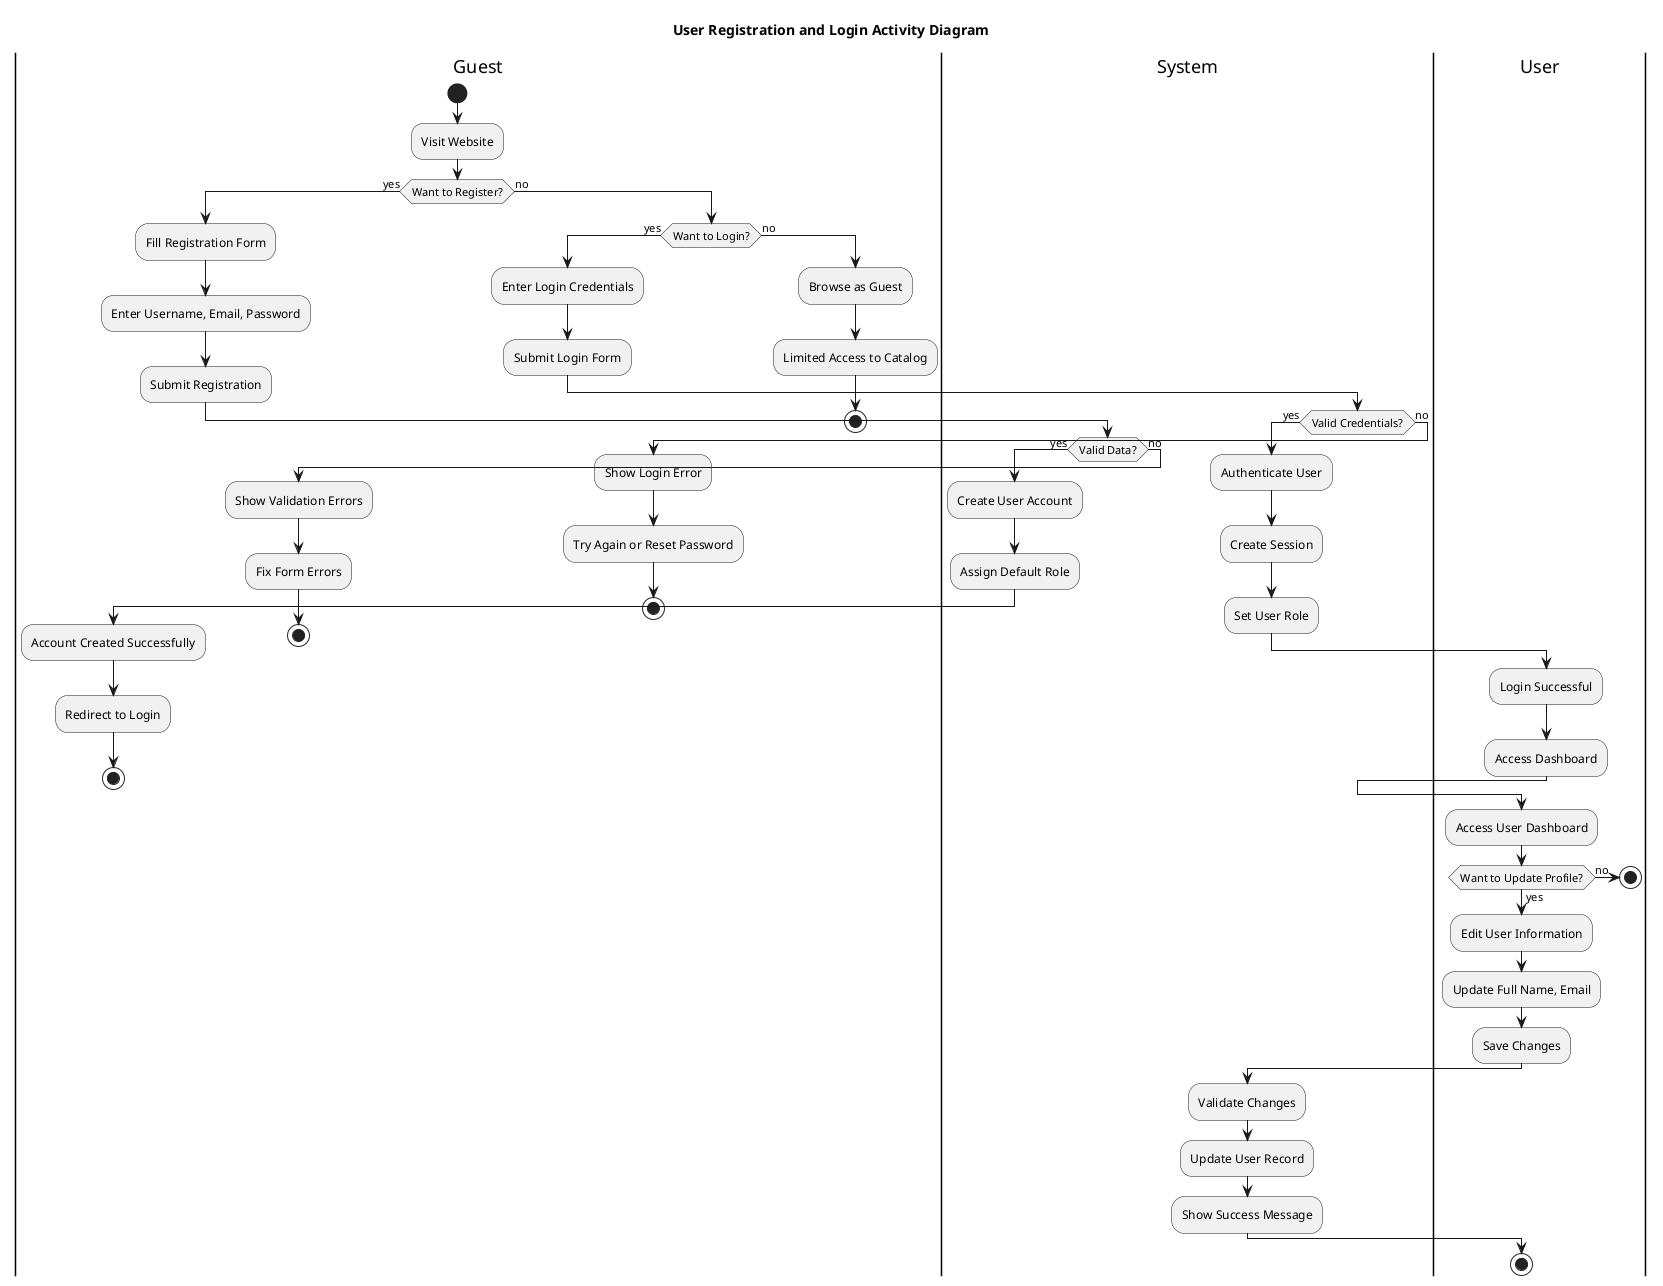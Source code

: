 @startuml user-registration-login-activity
skinparam linetype spline
title User Registration and Login Activity Diagram

|Guest|
start
:Visit Website;

if (Want to Register?) then (yes)
  :Fill Registration Form;
  :Enter Username, Email, Password;
  :Submit Registration;
  
  |System|
  if (Valid Data?) then (yes)
    :Create User Account;
    :Assign Default Role;
    
    |Guest|
    :Account Created Successfully;
    :Redirect to Login;
    stop
  else (no)
    |Guest|
    :Show Validation Errors;
    :Fix Form Errors;
    stop
  endif

else (no)
  |Guest|
  if (Want to Login?) then (yes)
    :Enter Login Credentials;
    :Submit Login Form;
    
    |System|
    if (Valid Credentials?) then (yes)
      :Authenticate User;
      :Create Session;
      :Set User Role;
      
      |User|
      :Login Successful;
      :Access Dashboard;
    else (no)
      |Guest|
      :Show Login Error;
      :Try Again or Reset Password;
      stop
    endif
  else (no)
    :Browse as Guest;
    :Limited Access to Catalog;
    stop
  endif
endif

|User|
:Access User Dashboard;
if (Want to Update Profile?) then (yes)
  :Edit User Information;
  :Update Full Name, Email;
  :Save Changes;
  
  |System|
  :Validate Changes;
  :Update User Record;
  :Show Success Message;
|User|
else (no)
    stop
endif

stop
@enduml
